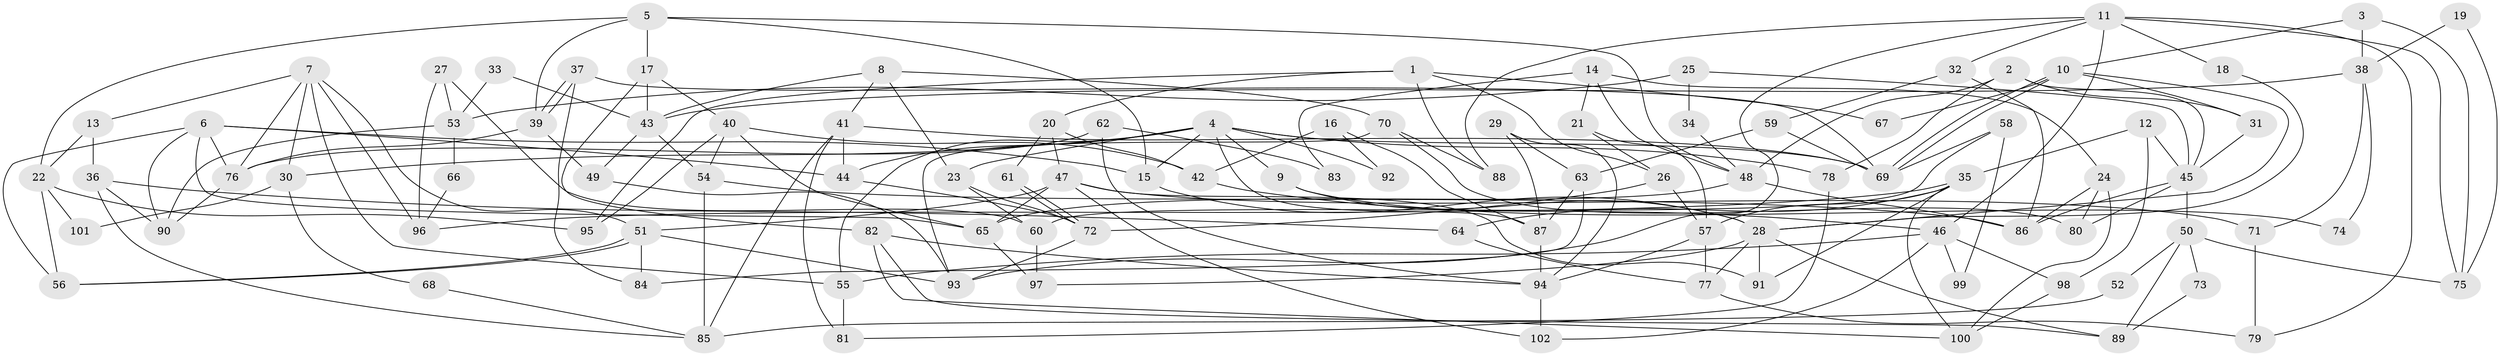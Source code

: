 // coarse degree distribution, {5: 0.1568627450980392, 2: 0.13725490196078433, 4: 0.21568627450980393, 6: 0.0392156862745098, 7: 0.058823529411764705, 8: 0.0196078431372549, 3: 0.2549019607843137, 14: 0.0196078431372549, 9: 0.0392156862745098, 12: 0.0196078431372549, 11: 0.0392156862745098}
// Generated by graph-tools (version 1.1) at 2025/54/03/04/25 21:54:24]
// undirected, 102 vertices, 204 edges
graph export_dot {
graph [start="1"]
  node [color=gray90,style=filled];
  1;
  2;
  3;
  4;
  5;
  6;
  7;
  8;
  9;
  10;
  11;
  12;
  13;
  14;
  15;
  16;
  17;
  18;
  19;
  20;
  21;
  22;
  23;
  24;
  25;
  26;
  27;
  28;
  29;
  30;
  31;
  32;
  33;
  34;
  35;
  36;
  37;
  38;
  39;
  40;
  41;
  42;
  43;
  44;
  45;
  46;
  47;
  48;
  49;
  50;
  51;
  52;
  53;
  54;
  55;
  56;
  57;
  58;
  59;
  60;
  61;
  62;
  63;
  64;
  65;
  66;
  67;
  68;
  69;
  70;
  71;
  72;
  73;
  74;
  75;
  76;
  77;
  78;
  79;
  80;
  81;
  82;
  83;
  84;
  85;
  86;
  87;
  88;
  89;
  90;
  91;
  92;
  93;
  94;
  95;
  96;
  97;
  98;
  99;
  100;
  101;
  102;
  1 -- 88;
  1 -- 26;
  1 -- 20;
  1 -- 67;
  1 -- 95;
  2 -- 45;
  2 -- 78;
  2 -- 31;
  2 -- 48;
  3 -- 10;
  3 -- 38;
  3 -- 75;
  4 -- 69;
  4 -- 44;
  4 -- 9;
  4 -- 15;
  4 -- 23;
  4 -- 30;
  4 -- 55;
  4 -- 78;
  4 -- 87;
  4 -- 92;
  5 -- 48;
  5 -- 39;
  5 -- 15;
  5 -- 17;
  5 -- 22;
  6 -- 56;
  6 -- 15;
  6 -- 44;
  6 -- 65;
  6 -- 76;
  6 -- 90;
  7 -- 51;
  7 -- 13;
  7 -- 30;
  7 -- 55;
  7 -- 76;
  7 -- 96;
  8 -- 43;
  8 -- 23;
  8 -- 41;
  8 -- 70;
  9 -- 28;
  9 -- 74;
  10 -- 69;
  10 -- 69;
  10 -- 28;
  10 -- 31;
  10 -- 67;
  11 -- 93;
  11 -- 46;
  11 -- 18;
  11 -- 32;
  11 -- 75;
  11 -- 79;
  11 -- 88;
  12 -- 45;
  12 -- 98;
  12 -- 35;
  13 -- 36;
  13 -- 22;
  14 -- 21;
  14 -- 24;
  14 -- 48;
  14 -- 83;
  15 -- 28;
  16 -- 87;
  16 -- 42;
  16 -- 92;
  17 -- 82;
  17 -- 40;
  17 -- 43;
  18 -- 28;
  19 -- 38;
  19 -- 75;
  20 -- 42;
  20 -- 47;
  20 -- 61;
  21 -- 57;
  21 -- 26;
  22 -- 95;
  22 -- 56;
  22 -- 101;
  23 -- 72;
  23 -- 60;
  24 -- 80;
  24 -- 86;
  24 -- 100;
  25 -- 45;
  25 -- 53;
  25 -- 34;
  26 -- 72;
  26 -- 57;
  27 -- 60;
  27 -- 96;
  27 -- 53;
  28 -- 89;
  28 -- 77;
  28 -- 91;
  28 -- 97;
  29 -- 63;
  29 -- 94;
  29 -- 87;
  30 -- 68;
  30 -- 101;
  31 -- 45;
  32 -- 86;
  32 -- 59;
  33 -- 43;
  33 -- 53;
  34 -- 48;
  35 -- 91;
  35 -- 57;
  35 -- 64;
  35 -- 96;
  35 -- 100;
  36 -- 85;
  36 -- 90;
  36 -- 64;
  37 -- 69;
  37 -- 39;
  37 -- 39;
  37 -- 84;
  38 -- 71;
  38 -- 43;
  38 -- 74;
  39 -- 76;
  39 -- 49;
  40 -- 65;
  40 -- 42;
  40 -- 54;
  40 -- 95;
  41 -- 69;
  41 -- 44;
  41 -- 81;
  41 -- 85;
  42 -- 46;
  43 -- 49;
  43 -- 54;
  44 -- 72;
  45 -- 86;
  45 -- 50;
  45 -- 80;
  46 -- 55;
  46 -- 102;
  46 -- 98;
  46 -- 99;
  47 -- 65;
  47 -- 51;
  47 -- 71;
  47 -- 91;
  47 -- 102;
  48 -- 65;
  48 -- 86;
  49 -- 93;
  50 -- 75;
  50 -- 52;
  50 -- 73;
  50 -- 89;
  51 -- 56;
  51 -- 56;
  51 -- 84;
  51 -- 93;
  52 -- 85;
  53 -- 90;
  53 -- 66;
  54 -- 85;
  54 -- 86;
  55 -- 81;
  57 -- 77;
  57 -- 94;
  58 -- 60;
  58 -- 69;
  58 -- 99;
  59 -- 63;
  59 -- 69;
  60 -- 97;
  61 -- 72;
  61 -- 72;
  62 -- 94;
  62 -- 76;
  62 -- 83;
  63 -- 84;
  63 -- 87;
  64 -- 77;
  65 -- 97;
  66 -- 96;
  68 -- 85;
  70 -- 93;
  70 -- 80;
  70 -- 88;
  71 -- 79;
  72 -- 93;
  73 -- 89;
  76 -- 90;
  77 -- 79;
  78 -- 81;
  82 -- 100;
  82 -- 94;
  82 -- 89;
  87 -- 94;
  94 -- 102;
  98 -- 100;
}
